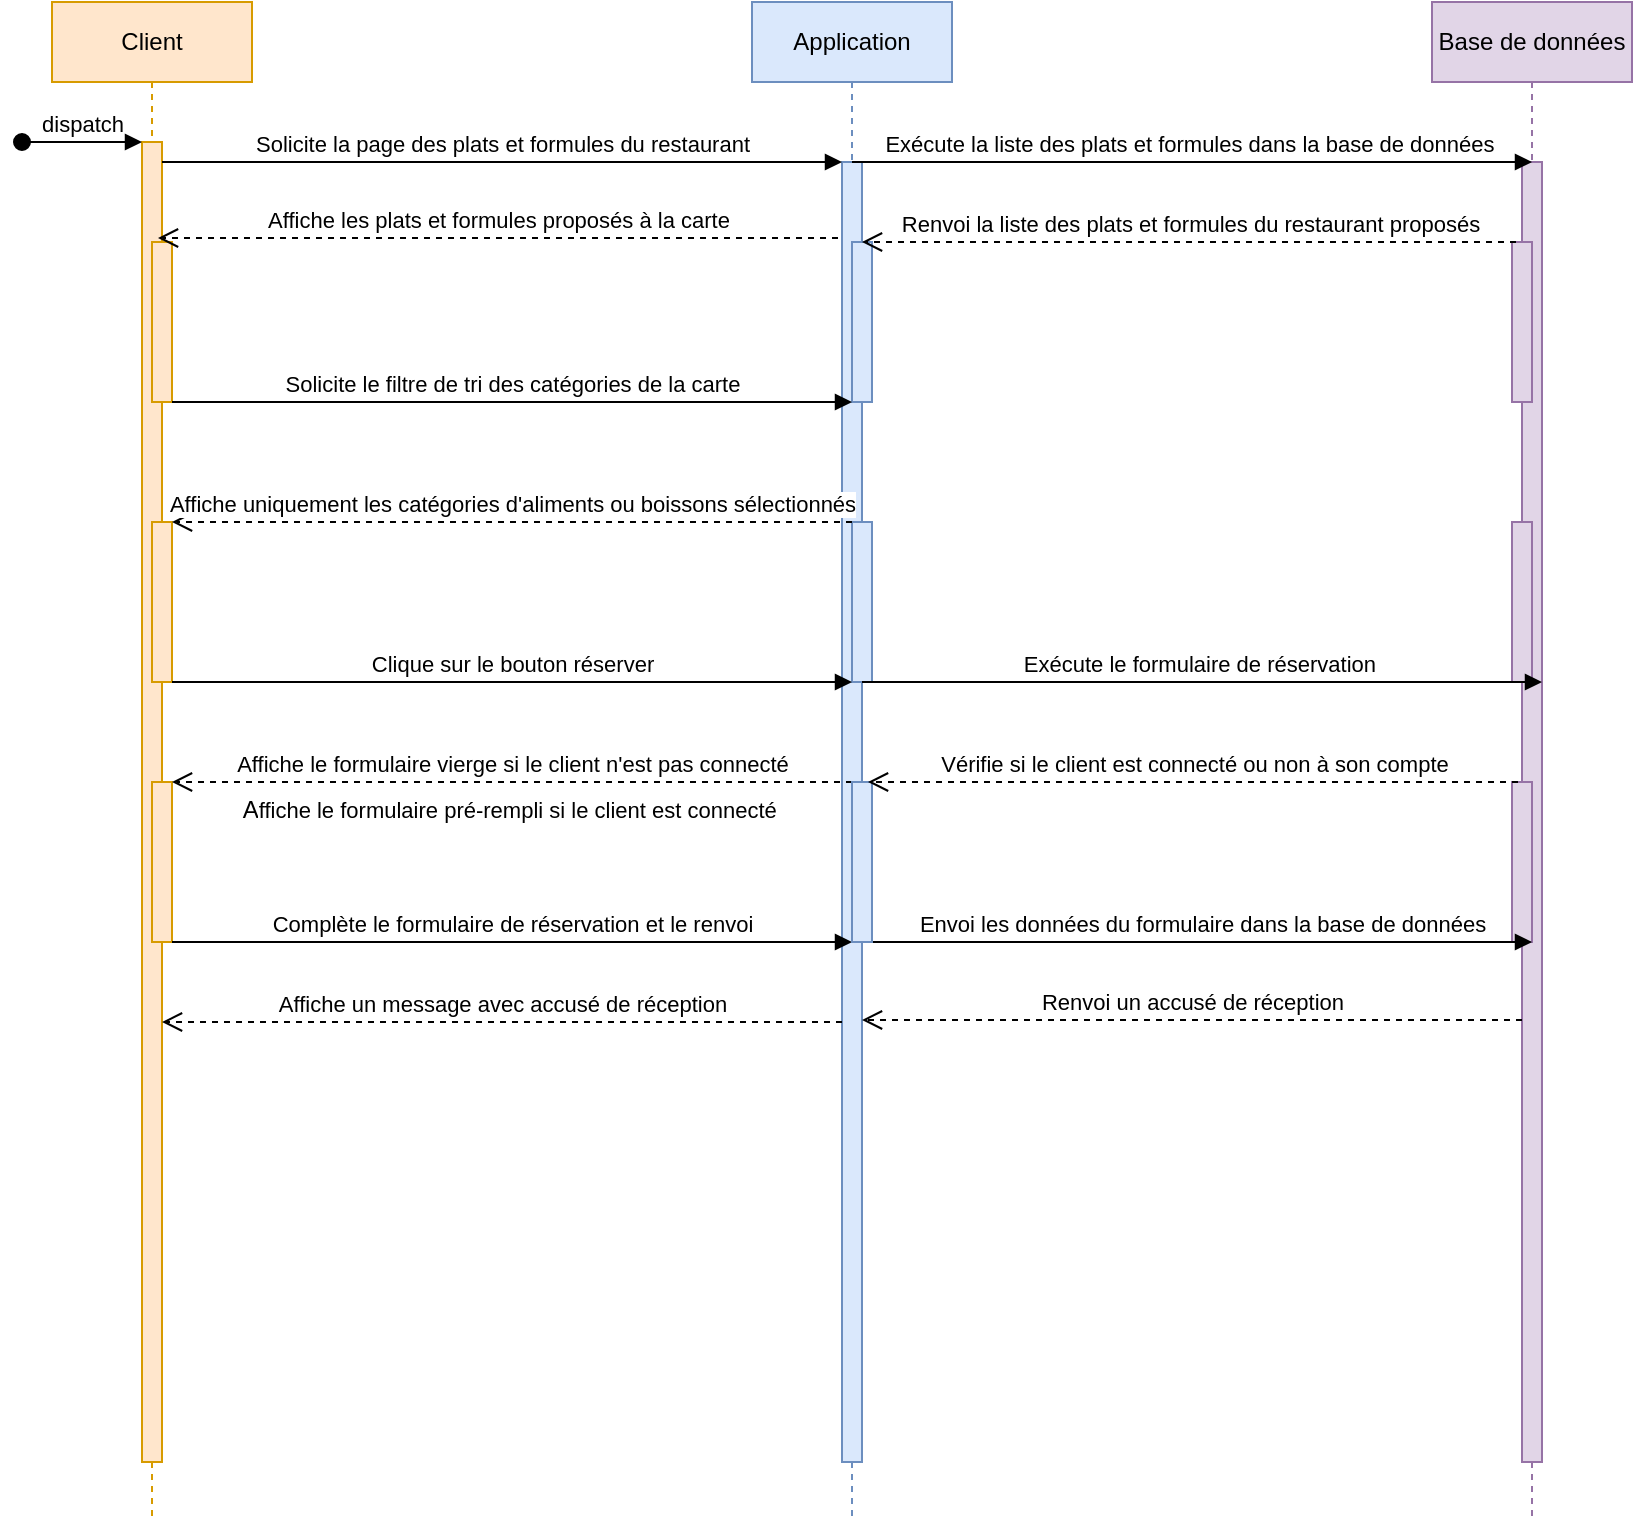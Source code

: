 <mxfile version="21.6.8" type="github">
  <diagram name="Page-1" id="2YBvvXClWsGukQMizWep">
    <mxGraphModel dx="954" dy="647" grid="1" gridSize="10" guides="1" tooltips="1" connect="1" arrows="1" fold="1" page="1" pageScale="1" pageWidth="850" pageHeight="1100" math="0" shadow="0">
      <root>
        <mxCell id="0" />
        <mxCell id="1" parent="0" />
        <mxCell id="aM9ryv3xv72pqoxQDRHE-1" value="Client" style="shape=umlLifeline;perimeter=lifelinePerimeter;whiteSpace=wrap;html=1;container=0;dropTarget=0;collapsible=0;recursiveResize=0;outlineConnect=0;portConstraint=eastwest;newEdgeStyle={&quot;edgeStyle&quot;:&quot;elbowEdgeStyle&quot;,&quot;elbow&quot;:&quot;vertical&quot;,&quot;curved&quot;:0,&quot;rounded&quot;:0};fillColor=#ffe6cc;strokeColor=#d79b00;" parent="1" vertex="1">
          <mxGeometry x="40" y="40" width="100" height="760" as="geometry" />
        </mxCell>
        <mxCell id="aM9ryv3xv72pqoxQDRHE-2" value="" style="html=1;points=[];perimeter=orthogonalPerimeter;outlineConnect=0;targetShapes=umlLifeline;portConstraint=eastwest;newEdgeStyle={&quot;edgeStyle&quot;:&quot;elbowEdgeStyle&quot;,&quot;elbow&quot;:&quot;vertical&quot;,&quot;curved&quot;:0,&quot;rounded&quot;:0};fillColor=#ffe6cc;strokeColor=#d79b00;" parent="aM9ryv3xv72pqoxQDRHE-1" vertex="1">
          <mxGeometry x="45" y="70" width="10" height="660" as="geometry" />
        </mxCell>
        <mxCell id="aM9ryv3xv72pqoxQDRHE-3" value="dispatch" style="html=1;verticalAlign=bottom;startArrow=oval;endArrow=block;startSize=8;edgeStyle=elbowEdgeStyle;elbow=vertical;curved=0;rounded=0;" parent="aM9ryv3xv72pqoxQDRHE-1" target="aM9ryv3xv72pqoxQDRHE-2" edge="1">
          <mxGeometry relative="1" as="geometry">
            <mxPoint x="-15" y="70" as="sourcePoint" />
          </mxGeometry>
        </mxCell>
        <mxCell id="aM9ryv3xv72pqoxQDRHE-4" value="" style="html=1;points=[];perimeter=orthogonalPerimeter;outlineConnect=0;targetShapes=umlLifeline;portConstraint=eastwest;newEdgeStyle={&quot;edgeStyle&quot;:&quot;elbowEdgeStyle&quot;,&quot;elbow&quot;:&quot;vertical&quot;,&quot;curved&quot;:0,&quot;rounded&quot;:0};fillColor=#ffe6cc;strokeColor=#d79b00;" parent="aM9ryv3xv72pqoxQDRHE-1" vertex="1">
          <mxGeometry x="50" y="120" width="10" height="80" as="geometry" />
        </mxCell>
        <mxCell id="_xaWWNhQaww6TyXVWX_T-26" value="" style="html=1;points=[];perimeter=orthogonalPerimeter;outlineConnect=0;targetShapes=umlLifeline;portConstraint=eastwest;newEdgeStyle={&quot;edgeStyle&quot;:&quot;elbowEdgeStyle&quot;,&quot;elbow&quot;:&quot;vertical&quot;,&quot;curved&quot;:0,&quot;rounded&quot;:0};fillColor=#ffe6cc;strokeColor=#d79b00;" vertex="1" parent="aM9ryv3xv72pqoxQDRHE-1">
          <mxGeometry x="50" y="260" width="10" height="80" as="geometry" />
        </mxCell>
        <mxCell id="_xaWWNhQaww6TyXVWX_T-30" value="" style="html=1;points=[];perimeter=orthogonalPerimeter;outlineConnect=0;targetShapes=umlLifeline;portConstraint=eastwest;newEdgeStyle={&quot;edgeStyle&quot;:&quot;elbowEdgeStyle&quot;,&quot;elbow&quot;:&quot;vertical&quot;,&quot;curved&quot;:0,&quot;rounded&quot;:0};fillColor=#ffe6cc;strokeColor=#d79b00;" vertex="1" parent="aM9ryv3xv72pqoxQDRHE-1">
          <mxGeometry x="50" y="390" width="10" height="80" as="geometry" />
        </mxCell>
        <mxCell id="aM9ryv3xv72pqoxQDRHE-5" value="Application" style="shape=umlLifeline;perimeter=lifelinePerimeter;whiteSpace=wrap;html=1;container=0;dropTarget=0;collapsible=0;recursiveResize=0;outlineConnect=0;portConstraint=eastwest;newEdgeStyle={&quot;edgeStyle&quot;:&quot;elbowEdgeStyle&quot;,&quot;elbow&quot;:&quot;vertical&quot;,&quot;curved&quot;:0,&quot;rounded&quot;:0};fillColor=#dae8fc;strokeColor=#6c8ebf;" parent="1" vertex="1">
          <mxGeometry x="390" y="40" width="100" height="760" as="geometry" />
        </mxCell>
        <mxCell id="aM9ryv3xv72pqoxQDRHE-6" value="" style="html=1;points=[];perimeter=orthogonalPerimeter;outlineConnect=0;targetShapes=umlLifeline;portConstraint=eastwest;newEdgeStyle={&quot;edgeStyle&quot;:&quot;elbowEdgeStyle&quot;,&quot;elbow&quot;:&quot;vertical&quot;,&quot;curved&quot;:0,&quot;rounded&quot;:0};fillColor=#dae8fc;strokeColor=#6c8ebf;" parent="aM9ryv3xv72pqoxQDRHE-5" vertex="1">
          <mxGeometry x="45" y="80" width="10" height="650" as="geometry" />
        </mxCell>
        <mxCell id="_xaWWNhQaww6TyXVWX_T-19" value="" style="html=1;points=[];perimeter=orthogonalPerimeter;outlineConnect=0;targetShapes=umlLifeline;portConstraint=eastwest;newEdgeStyle={&quot;edgeStyle&quot;:&quot;elbowEdgeStyle&quot;,&quot;elbow&quot;:&quot;vertical&quot;,&quot;curved&quot;:0,&quot;rounded&quot;:0};fillColor=#dae8fc;strokeColor=#6c8ebf;" vertex="1" parent="aM9ryv3xv72pqoxQDRHE-5">
          <mxGeometry x="50" y="120" width="10" height="80" as="geometry" />
        </mxCell>
        <mxCell id="_xaWWNhQaww6TyXVWX_T-27" value="" style="html=1;points=[];perimeter=orthogonalPerimeter;outlineConnect=0;targetShapes=umlLifeline;portConstraint=eastwest;newEdgeStyle={&quot;edgeStyle&quot;:&quot;elbowEdgeStyle&quot;,&quot;elbow&quot;:&quot;vertical&quot;,&quot;curved&quot;:0,&quot;rounded&quot;:0};fillColor=#dae8fc;strokeColor=#6c8ebf;" vertex="1" parent="aM9ryv3xv72pqoxQDRHE-5">
          <mxGeometry x="50" y="260" width="10" height="80" as="geometry" />
        </mxCell>
        <mxCell id="aM9ryv3xv72pqoxQDRHE-7" value="Solicite la page des plats et formules du restaurant" style="html=1;verticalAlign=bottom;endArrow=block;edgeStyle=elbowEdgeStyle;elbow=vertical;curved=0;rounded=0;" parent="1" source="aM9ryv3xv72pqoxQDRHE-2" target="aM9ryv3xv72pqoxQDRHE-6" edge="1">
          <mxGeometry relative="1" as="geometry">
            <mxPoint x="195" y="130" as="sourcePoint" />
            <Array as="points">
              <mxPoint x="180" y="120" />
            </Array>
            <mxPoint as="offset" />
          </mxGeometry>
        </mxCell>
        <mxCell id="aM9ryv3xv72pqoxQDRHE-8" value="Affiche uniquement les catégories d&#39;aliments ou boissons sélectionnés" style="html=1;verticalAlign=bottom;endArrow=open;dashed=1;endSize=8;edgeStyle=elbowEdgeStyle;elbow=vertical;curved=0;rounded=0;" parent="1" edge="1">
          <mxGeometry relative="1" as="geometry">
            <mxPoint x="100" y="300" as="targetPoint" />
            <Array as="points">
              <mxPoint x="195" y="300" />
            </Array>
            <mxPoint x="440" y="300" as="sourcePoint" />
            <mxPoint as="offset" />
          </mxGeometry>
        </mxCell>
        <mxCell id="_xaWWNhQaww6TyXVWX_T-1" value="Base de données" style="shape=umlLifeline;perimeter=lifelinePerimeter;whiteSpace=wrap;html=1;container=0;dropTarget=0;collapsible=0;recursiveResize=0;outlineConnect=0;portConstraint=eastwest;newEdgeStyle={&quot;edgeStyle&quot;:&quot;elbowEdgeStyle&quot;,&quot;elbow&quot;:&quot;vertical&quot;,&quot;curved&quot;:0,&quot;rounded&quot;:0};fillColor=#e1d5e7;strokeColor=#9673a6;" vertex="1" parent="1">
          <mxGeometry x="730" y="40" width="100" height="760" as="geometry" />
        </mxCell>
        <mxCell id="_xaWWNhQaww6TyXVWX_T-2" value="" style="html=1;points=[];perimeter=orthogonalPerimeter;outlineConnect=0;targetShapes=umlLifeline;portConstraint=eastwest;newEdgeStyle={&quot;edgeStyle&quot;:&quot;elbowEdgeStyle&quot;,&quot;elbow&quot;:&quot;vertical&quot;,&quot;curved&quot;:0,&quot;rounded&quot;:0};fillColor=#e1d5e7;strokeColor=#9673a6;" vertex="1" parent="_xaWWNhQaww6TyXVWX_T-1">
          <mxGeometry x="45" y="80" width="10" height="650" as="geometry" />
        </mxCell>
        <mxCell id="_xaWWNhQaww6TyXVWX_T-42" value="" style="html=1;points=[];perimeter=orthogonalPerimeter;outlineConnect=0;targetShapes=umlLifeline;portConstraint=eastwest;newEdgeStyle={&quot;edgeStyle&quot;:&quot;elbowEdgeStyle&quot;,&quot;elbow&quot;:&quot;vertical&quot;,&quot;curved&quot;:0,&quot;rounded&quot;:0};fillColor=#e1d5e7;strokeColor=#9673a6;" vertex="1" parent="_xaWWNhQaww6TyXVWX_T-1">
          <mxGeometry x="40" y="120" width="10" height="80" as="geometry" />
        </mxCell>
        <mxCell id="_xaWWNhQaww6TyXVWX_T-43" value="" style="html=1;points=[];perimeter=orthogonalPerimeter;outlineConnect=0;targetShapes=umlLifeline;portConstraint=eastwest;newEdgeStyle={&quot;edgeStyle&quot;:&quot;elbowEdgeStyle&quot;,&quot;elbow&quot;:&quot;vertical&quot;,&quot;curved&quot;:0,&quot;rounded&quot;:0};fillColor=#e1d5e7;strokeColor=#9673a6;" vertex="1" parent="_xaWWNhQaww6TyXVWX_T-1">
          <mxGeometry x="40" y="260" width="10" height="80" as="geometry" />
        </mxCell>
        <mxCell id="_xaWWNhQaww6TyXVWX_T-44" value="" style="html=1;points=[];perimeter=orthogonalPerimeter;outlineConnect=0;targetShapes=umlLifeline;portConstraint=eastwest;newEdgeStyle={&quot;edgeStyle&quot;:&quot;elbowEdgeStyle&quot;,&quot;elbow&quot;:&quot;vertical&quot;,&quot;curved&quot;:0,&quot;rounded&quot;:0};fillColor=#e1d5e7;strokeColor=#9673a6;" vertex="1" parent="_xaWWNhQaww6TyXVWX_T-1">
          <mxGeometry x="40" y="390" width="10" height="80" as="geometry" />
        </mxCell>
        <mxCell id="_xaWWNhQaww6TyXVWX_T-6" value="Clique sur le bouton réserver" style="html=1;verticalAlign=bottom;endArrow=block;edgeStyle=elbowEdgeStyle;elbow=vertical;curved=0;rounded=0;" edge="1" parent="1">
          <mxGeometry relative="1" as="geometry">
            <mxPoint x="100" y="380" as="sourcePoint" />
            <Array as="points">
              <mxPoint x="185" y="380" />
            </Array>
            <mxPoint x="440" y="380" as="targetPoint" />
            <mxPoint as="offset" />
          </mxGeometry>
        </mxCell>
        <mxCell id="_xaWWNhQaww6TyXVWX_T-11" value="&lt;div style=&quot;text-align: center;&quot;&gt;&amp;nbsp;A&lt;span style=&quot;font-size: 11px; background-color: rgb(255, 255, 255);&quot;&gt;ffiche le formulaire pré-rempli si le client est connecté&lt;/span&gt;&lt;/div&gt;" style="text;whiteSpace=wrap;html=1;" vertex="1" parent="1">
          <mxGeometry x="130" y="430" width="280" height="30" as="geometry" />
        </mxCell>
        <mxCell id="_xaWWNhQaww6TyXVWX_T-12" value="Complète le formulaire de réservation et le renvoi" style="html=1;verticalAlign=bottom;endArrow=block;edgeStyle=elbowEdgeStyle;elbow=vertical;curved=0;rounded=0;" edge="1" parent="1">
          <mxGeometry relative="1" as="geometry">
            <mxPoint x="100" y="510" as="sourcePoint" />
            <Array as="points">
              <mxPoint x="185" y="510" />
            </Array>
            <mxPoint x="440" y="510" as="targetPoint" />
            <mxPoint as="offset" />
          </mxGeometry>
        </mxCell>
        <mxCell id="_xaWWNhQaww6TyXVWX_T-13" value="Envoi les données du formulaire dans la base de données" style="html=1;verticalAlign=bottom;endArrow=block;edgeStyle=elbowEdgeStyle;elbow=vertical;curved=0;rounded=0;" edge="1" parent="1">
          <mxGeometry relative="1" as="geometry">
            <mxPoint x="450" y="510" as="sourcePoint" />
            <Array as="points">
              <mxPoint x="525" y="510" />
            </Array>
            <mxPoint x="780" y="510" as="targetPoint" />
            <mxPoint as="offset" />
          </mxGeometry>
        </mxCell>
        <mxCell id="_xaWWNhQaww6TyXVWX_T-17" value="Affiche les plats et formules proposés à la carte" style="html=1;verticalAlign=bottom;endArrow=open;dashed=1;endSize=8;edgeStyle=elbowEdgeStyle;elbow=vertical;curved=0;rounded=0;" edge="1" parent="1">
          <mxGeometry relative="1" as="geometry">
            <mxPoint x="93" y="158" as="targetPoint" />
            <Array as="points">
              <mxPoint x="188" y="158" />
            </Array>
            <mxPoint x="433" y="158" as="sourcePoint" />
            <mxPoint as="offset" />
          </mxGeometry>
        </mxCell>
        <mxCell id="_xaWWNhQaww6TyXVWX_T-18" value="Renvoi la liste des plats et formules du restaurant proposés" style="html=1;verticalAlign=bottom;endArrow=open;dashed=1;endSize=8;edgeStyle=elbowEdgeStyle;elbow=vertical;curved=0;rounded=0;" edge="1" parent="1">
          <mxGeometry relative="1" as="geometry">
            <mxPoint x="445" y="160" as="targetPoint" />
            <Array as="points">
              <mxPoint x="540" y="160" />
            </Array>
            <mxPoint x="772" y="160" as="sourcePoint" />
            <mxPoint as="offset" />
          </mxGeometry>
        </mxCell>
        <mxCell id="_xaWWNhQaww6TyXVWX_T-24" value="Solicite le filtre de tri des catégories de la carte" style="html=1;verticalAlign=bottom;endArrow=block;edgeStyle=elbowEdgeStyle;elbow=vertical;curved=0;rounded=0;" edge="1" parent="1">
          <mxGeometry relative="1" as="geometry">
            <mxPoint x="100" y="240" as="sourcePoint" />
            <Array as="points">
              <mxPoint x="185" y="240" />
            </Array>
            <mxPoint x="440" y="240" as="targetPoint" />
            <mxPoint as="offset" />
          </mxGeometry>
        </mxCell>
        <mxCell id="_xaWWNhQaww6TyXVWX_T-29" value="Affiche le formulaire vierge si le client n&#39;est pas connecté" style="html=1;verticalAlign=bottom;endArrow=open;dashed=1;endSize=8;edgeStyle=elbowEdgeStyle;elbow=vertical;curved=0;rounded=0;" edge="1" parent="1">
          <mxGeometry relative="1" as="geometry">
            <mxPoint x="100" y="430" as="targetPoint" />
            <Array as="points">
              <mxPoint x="195" y="430" />
            </Array>
            <mxPoint x="440" y="430" as="sourcePoint" />
            <mxPoint as="offset" />
          </mxGeometry>
        </mxCell>
        <mxCell id="_xaWWNhQaww6TyXVWX_T-32" value="" style="html=1;verticalAlign=bottom;endArrow=block;edgeStyle=elbowEdgeStyle;elbow=vertical;curved=0;rounded=0;" edge="1" parent="1" target="_xaWWNhQaww6TyXVWX_T-31">
          <mxGeometry relative="1" as="geometry">
            <mxPoint x="440" y="450" as="sourcePoint" />
            <Array as="points" />
            <mxPoint x="780" y="450" as="targetPoint" />
            <mxPoint as="offset" />
          </mxGeometry>
        </mxCell>
        <mxCell id="_xaWWNhQaww6TyXVWX_T-31" value="" style="html=1;points=[];perimeter=orthogonalPerimeter;outlineConnect=0;targetShapes=umlLifeline;portConstraint=eastwest;newEdgeStyle={&quot;edgeStyle&quot;:&quot;elbowEdgeStyle&quot;,&quot;elbow&quot;:&quot;vertical&quot;,&quot;curved&quot;:0,&quot;rounded&quot;:0};fillColor=#dae8fc;strokeColor=#6c8ebf;" vertex="1" parent="1">
          <mxGeometry x="440" y="430" width="10" height="80" as="geometry" />
        </mxCell>
        <mxCell id="_xaWWNhQaww6TyXVWX_T-33" value="Affiche un message avec accusé de réception" style="html=1;verticalAlign=bottom;endArrow=open;dashed=1;endSize=8;edgeStyle=elbowEdgeStyle;elbow=vertical;curved=0;rounded=0;" edge="1" parent="1">
          <mxGeometry relative="1" as="geometry">
            <mxPoint x="95" y="550" as="targetPoint" />
            <Array as="points">
              <mxPoint x="190" y="550" />
            </Array>
            <mxPoint x="435" y="550" as="sourcePoint" />
            <mxPoint as="offset" />
          </mxGeometry>
        </mxCell>
        <mxCell id="_xaWWNhQaww6TyXVWX_T-38" value="Exécute la liste des plats et formules dans la base de données&amp;nbsp;" style="html=1;verticalAlign=bottom;endArrow=block;edgeStyle=elbowEdgeStyle;elbow=vertical;curved=0;rounded=0;" edge="1" parent="1">
          <mxGeometry relative="1" as="geometry">
            <mxPoint x="440" y="120" as="sourcePoint" />
            <Array as="points">
              <mxPoint x="525" y="120" />
            </Array>
            <mxPoint x="780" y="120" as="targetPoint" />
            <mxPoint as="offset" />
          </mxGeometry>
        </mxCell>
        <mxCell id="_xaWWNhQaww6TyXVWX_T-39" value="Exécute le formulaire de réservation&amp;nbsp;" style="html=1;verticalAlign=bottom;endArrow=block;edgeStyle=elbowEdgeStyle;elbow=vertical;curved=0;rounded=0;" edge="1" parent="1">
          <mxGeometry relative="1" as="geometry">
            <mxPoint x="445" y="380" as="sourcePoint" />
            <Array as="points">
              <mxPoint x="530" y="380" />
            </Array>
            <mxPoint x="785" y="380" as="targetPoint" />
            <mxPoint as="offset" />
          </mxGeometry>
        </mxCell>
        <mxCell id="_xaWWNhQaww6TyXVWX_T-40" value="Vérifie si le client est connecté ou non à son compte" style="html=1;verticalAlign=bottom;endArrow=open;dashed=1;endSize=8;edgeStyle=elbowEdgeStyle;elbow=vertical;curved=0;rounded=0;" edge="1" parent="1">
          <mxGeometry relative="1" as="geometry">
            <mxPoint x="448" y="430" as="targetPoint" />
            <Array as="points">
              <mxPoint x="543" y="430" />
            </Array>
            <mxPoint x="773" y="430" as="sourcePoint" />
            <mxPoint as="offset" />
          </mxGeometry>
        </mxCell>
        <mxCell id="_xaWWNhQaww6TyXVWX_T-41" value="Renvoi un accusé de réception" style="html=1;verticalAlign=bottom;endArrow=open;dashed=1;endSize=8;edgeStyle=elbowEdgeStyle;elbow=vertical;curved=0;rounded=0;" edge="1" parent="1" source="_xaWWNhQaww6TyXVWX_T-2">
          <mxGeometry relative="1" as="geometry">
            <mxPoint x="445" y="549" as="targetPoint" />
            <Array as="points">
              <mxPoint x="540" y="549" />
            </Array>
            <mxPoint x="770" y="549" as="sourcePoint" />
            <mxPoint as="offset" />
          </mxGeometry>
        </mxCell>
      </root>
    </mxGraphModel>
  </diagram>
</mxfile>
